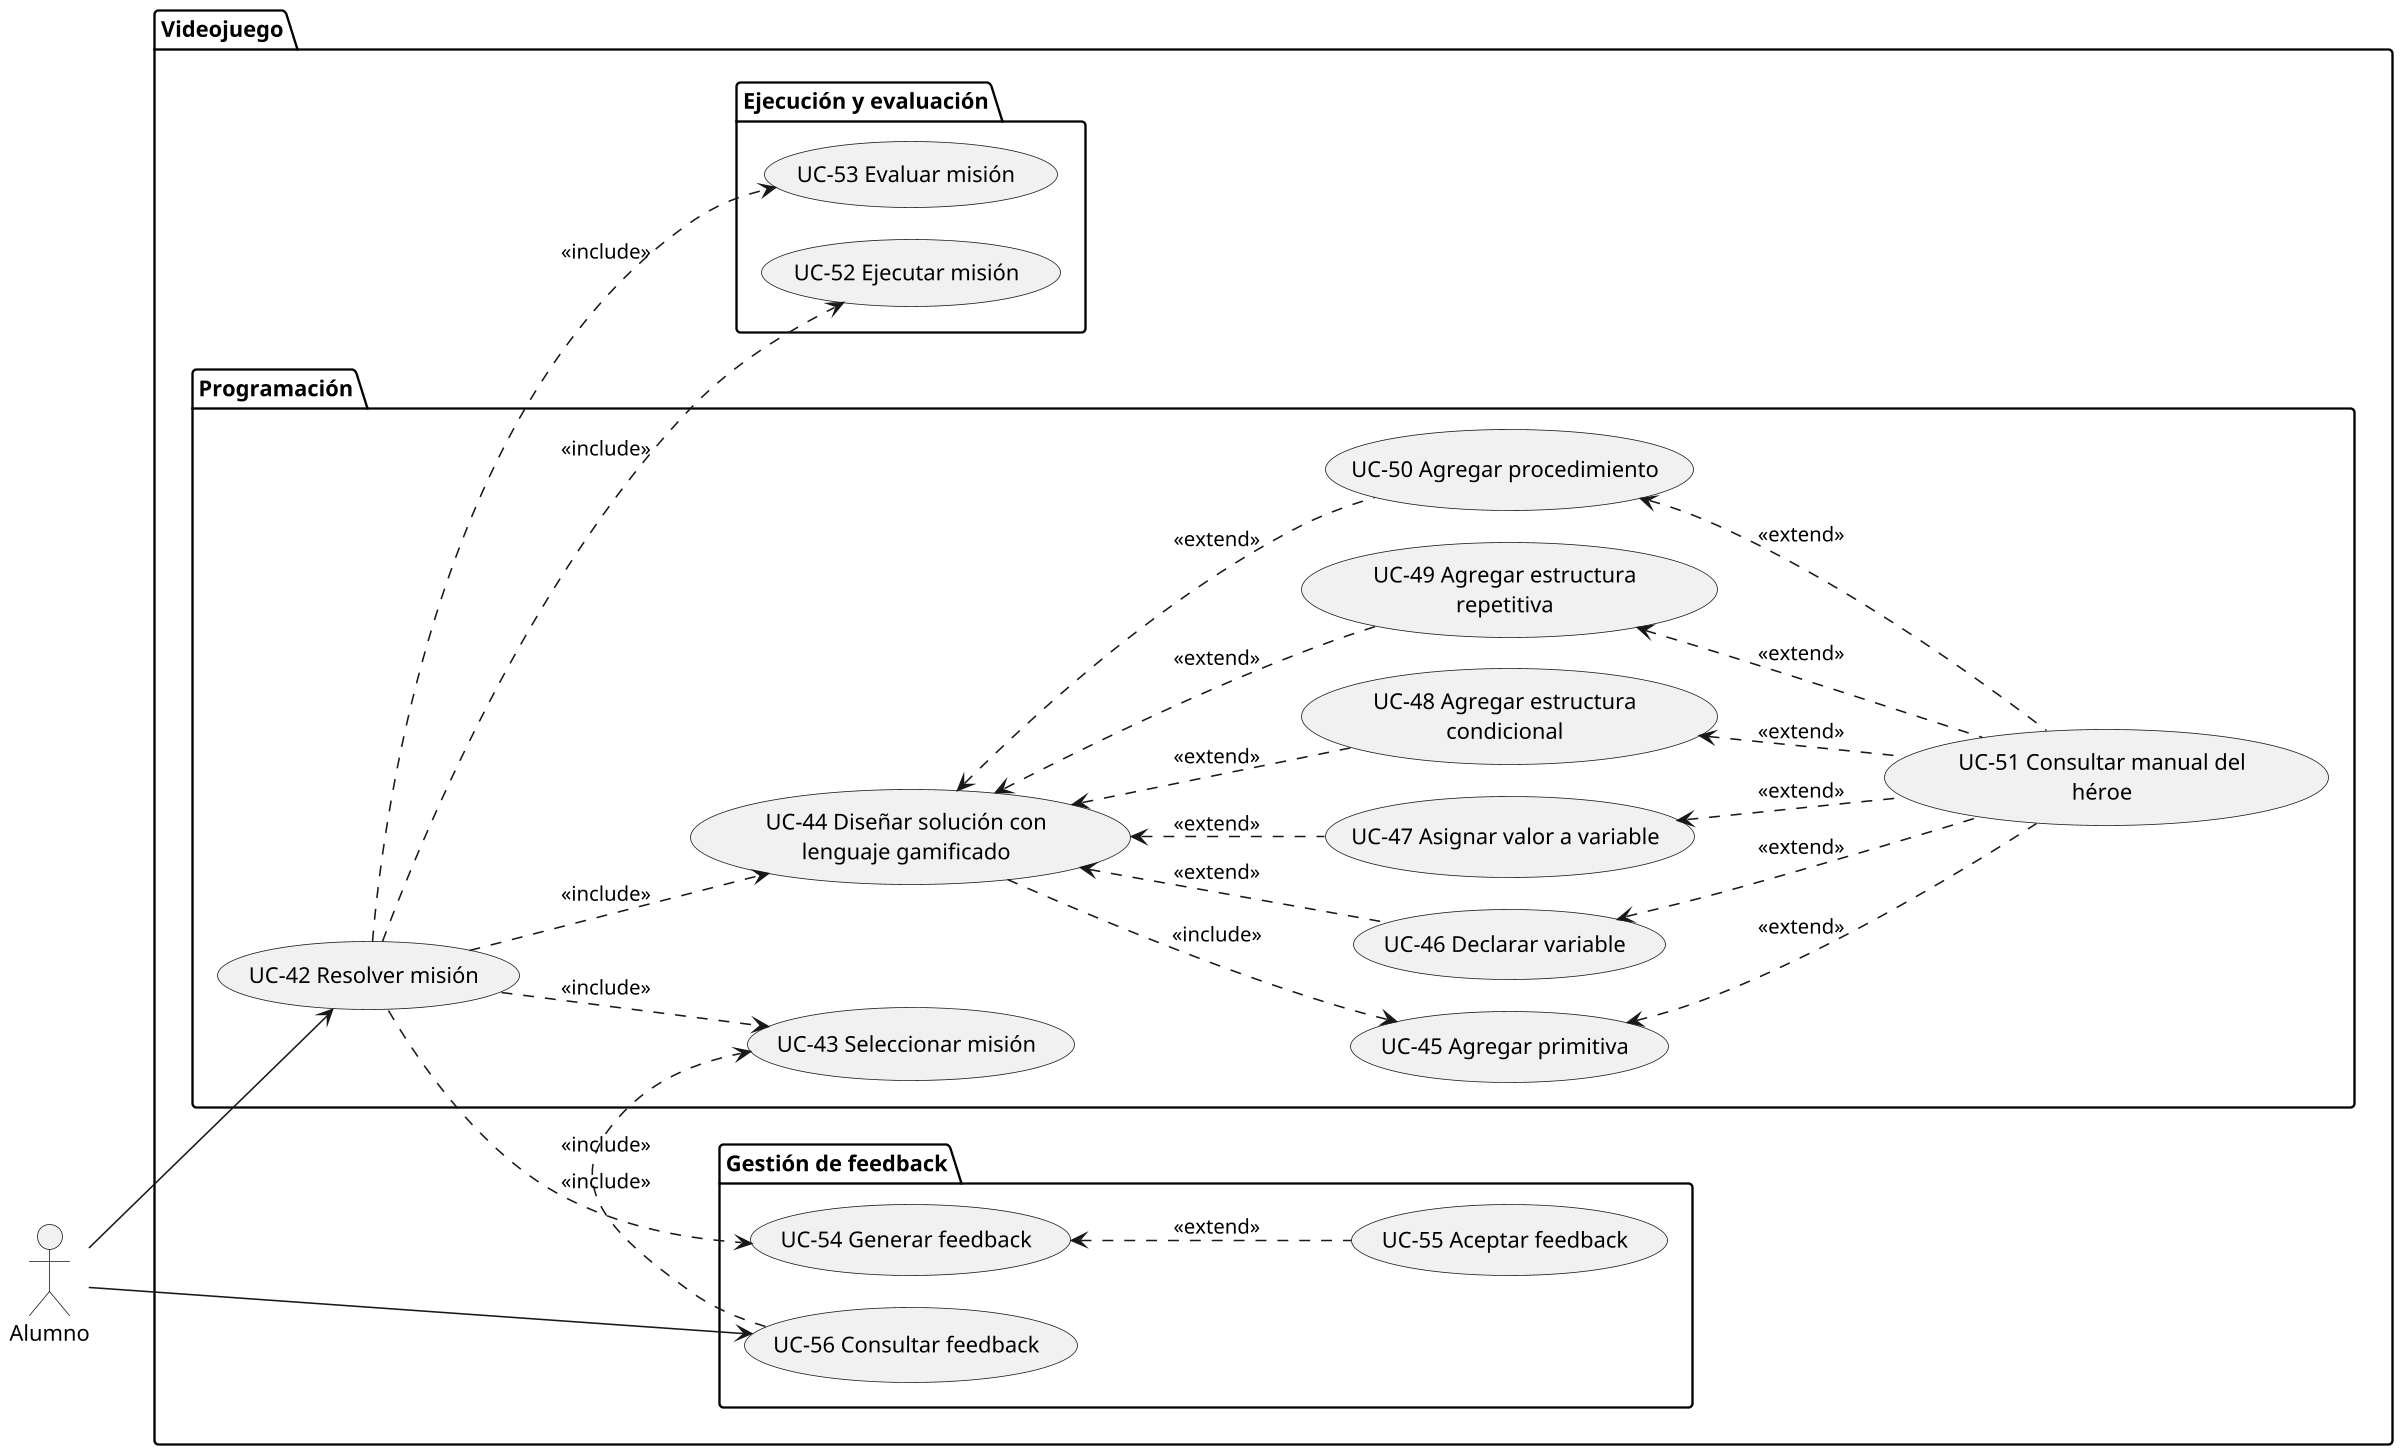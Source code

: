 @startuml SUBSISTEMA_ProgramacionEjecucionEvaluacionFeedback
left to right direction

skinparam dpi 150
skinparam usecasePadding 25
skinparam actorPadding 80
skinparam packagePadding 50
skinparam wrapWidth 200

skinparam nodesep 20
skinparam ranksep 50

actor Alumno

package "Videojuego"{
    package "Ejecución y evaluación"{
        usecase "UC-52 Ejecutar misión" as UC52
        usecase "UC-53 Evaluar misión" as UC53
    }
    package "Gestión de feedback"{
        usecase "UC-54 Generar feedback" as UC54
        usecase "UC-55 Aceptar feedback" as UC55
        usecase "UC-56 Consultar feedback" as UC56
    }
    package "Programación"{
        usecase "UC-42 Resolver misión" as UC42
        usecase "UC-43 Seleccionar misión" as UC43
        usecase "UC-44 Diseñar solución con lenguaje gamificado" as UC44
        usecase "UC-45 Agregar primitiva" as UC45
        usecase "UC-46 Declarar variable" as UC46
        usecase "UC-47 Asignar valor a variable" as UC47
        usecase "UC-48 Agregar estructura condicional" as UC48
        usecase "UC-49 Agregar estructura repetitiva" as UC49
        usecase "UC-50 Agregar procedimiento" as UC50
        usecase "UC-51 Consultar manual del héroe" as UC51
    }
    
}

'Programación
Alumno --> UC42
UC42 ..> UC43 : <<include>>
UC42 ..> UC44 : <<include>>
UC42 ..> UC52 : <<include>>
  'Ejecución y evaluación
  UC42 ..> UC53 : <<include>>
  UC42 ..> UC54 : <<include>>
UC44 ..> UC45 : <<include>>
UC44 <.. UC46 : <<extend>>
UC44 <.. UC47 : <<extend>>
UC44 <.. UC48 : <<extend>>
UC44 <.. UC49 : <<extend>>
UC44 <.. UC50 : <<extend>>

UC45 <.. UC51 : <<extend>>
UC46 <.. UC51 : <<extend>>
UC47 <.. UC51 : <<extend>>
UC48 <.. UC51 : <<extend>>
UC49 <.. UC51 : <<extend>>
UC50 <.. UC51 : <<extend>>

UC54 <.. UC55 : <<extend>>
Alumno --> UC56
UC56 ..> UC43 : <<include>>



@enduml